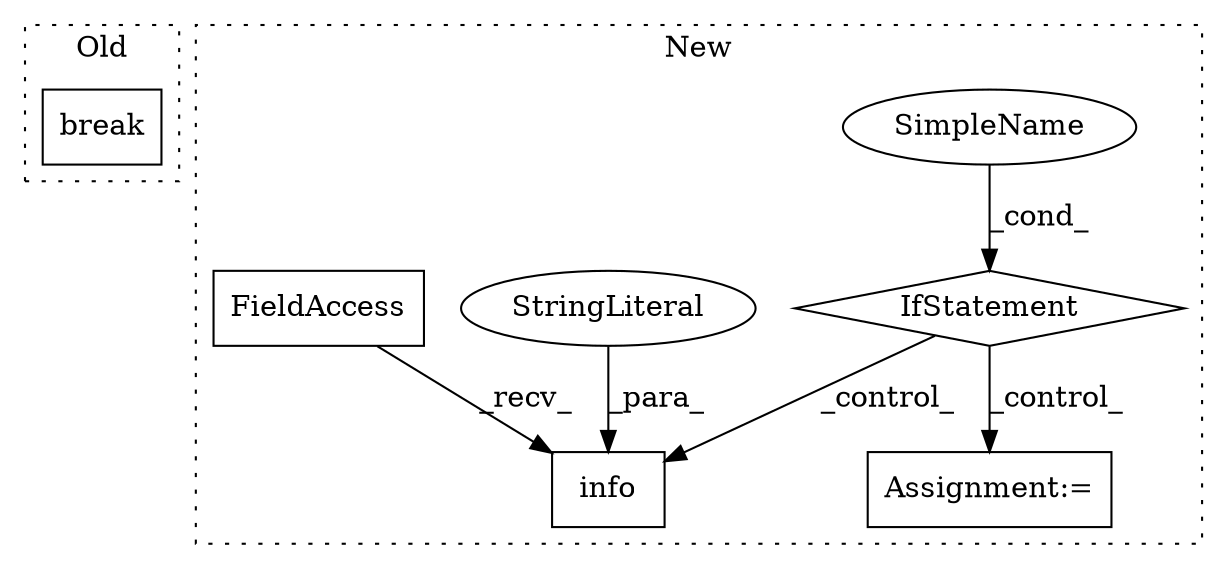 digraph G {
subgraph cluster0 {
1 [label="break" a="10" s="23713" l="6" shape="box"];
label = "Old";
style="dotted";
}
subgraph cluster1 {
2 [label="info" a="32" s="24051,24114" l="5,1" shape="box"];
3 [label="StringLiteral" a="45" s="24056" l="52" shape="ellipse"];
4 [label="IfStatement" a="25" s="23457,23466" l="4,2" shape="diamond"];
5 [label="SimpleName" a="42" s="" l="" shape="ellipse"];
6 [label="Assignment:=" a="7" s="24024" l="2" shape="box"];
7 [label="FieldAccess" a="22" s="24039" l="11" shape="box"];
label = "New";
style="dotted";
}
3 -> 2 [label="_para_"];
4 -> 2 [label="_control_"];
4 -> 6 [label="_control_"];
5 -> 4 [label="_cond_"];
7 -> 2 [label="_recv_"];
}